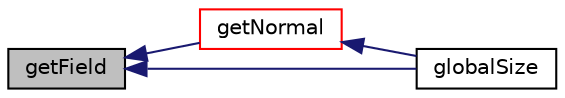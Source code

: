 digraph "getField"
{
  bgcolor="transparent";
  edge [fontname="Helvetica",fontsize="10",labelfontname="Helvetica",labelfontsize="10"];
  node [fontname="Helvetica",fontsize="10",shape=record];
  rankdir="LR";
  Node4762 [label="getField",height=0.2,width=0.4,color="black", fillcolor="grey75", style="filled", fontcolor="black"];
  Node4762 -> Node4763 [dir="back",color="midnightblue",fontsize="10",style="solid",fontname="Helvetica"];
  Node4763 [label="getNormal",height=0.2,width=0.4,color="red",URL="$a29993.html#aa9abdb9ffe5f3cb1c2992ccb3bcc9e48",tooltip="From a set of points and indices get the normal. "];
  Node4763 -> Node4768 [dir="back",color="midnightblue",fontsize="10",style="solid",fontname="Helvetica"];
  Node4768 [label="globalSize",height=0.2,width=0.4,color="black",URL="$a29993.html#ac5f772f3178732f6a128f36aac0212fd",tooltip="Range of global indices that can be returned. "];
  Node4762 -> Node4768 [dir="back",color="midnightblue",fontsize="10",style="solid",fontname="Helvetica"];
}
